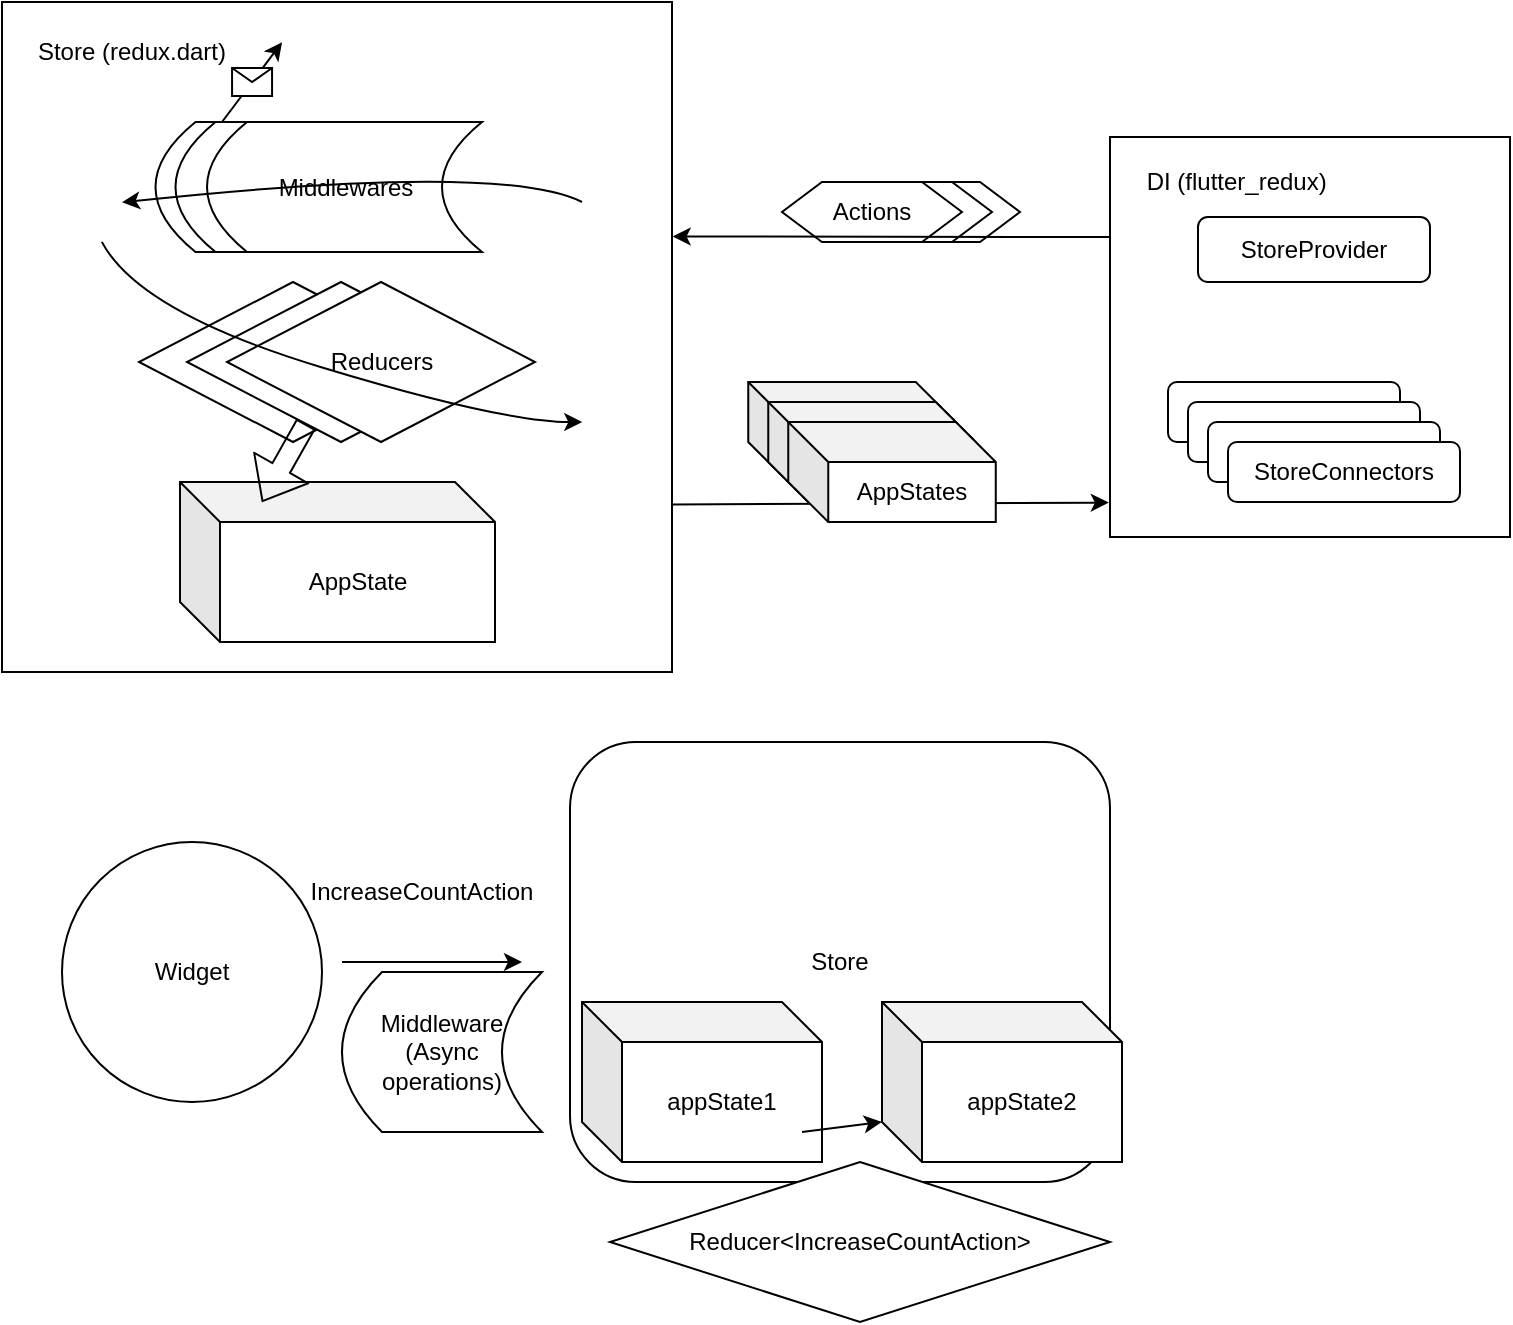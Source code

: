 <mxfile>
    <diagram id="1Q4B-TO9CIxree35RCEg" name="Page-1">
        <mxGraphModel dx="936" dy="519" grid="1" gridSize="10" guides="1" tooltips="1" connect="1" arrows="1" fold="1" page="1" pageScale="1" pageWidth="827" pageHeight="1169" math="0" shadow="0">
            <root>
                <mxCell id="0"/>
                <mxCell id="1" parent="0"/>
                <mxCell id="7" value="" style="whiteSpace=wrap;html=1;aspect=fixed;" parent="1" vertex="1">
                    <mxGeometry x="50" y="20" width="335" height="335" as="geometry"/>
                </mxCell>
                <mxCell id="5" value="" style="whiteSpace=wrap;html=1;aspect=fixed;" parent="1" vertex="1">
                    <mxGeometry x="604" y="87.5" width="200" height="200" as="geometry"/>
                </mxCell>
                <mxCell id="2" value="Store" style="rounded=1;whiteSpace=wrap;html=1;" parent="1" vertex="1">
                    <mxGeometry x="334" y="390" width="270" height="220" as="geometry"/>
                </mxCell>
                <mxCell id="3" value="StoreProvider" style="rounded=1;whiteSpace=wrap;html=1;" parent="1" vertex="1">
                    <mxGeometry x="648" y="127.5" width="116" height="32.5" as="geometry"/>
                </mxCell>
                <mxCell id="4" value="StoreConnectors" style="rounded=1;whiteSpace=wrap;html=1;" parent="1" vertex="1">
                    <mxGeometry x="633" y="210" width="116" height="30" as="geometry"/>
                </mxCell>
                <mxCell id="6" value="DI (flutter_redux)&amp;nbsp;" style="text;html=1;strokeColor=none;fillColor=none;align=center;verticalAlign=middle;whiteSpace=wrap;rounded=0;" parent="1" vertex="1">
                    <mxGeometry x="604" y="95" width="130" height="30" as="geometry"/>
                </mxCell>
                <mxCell id="9" value="AppState" style="shape=cube;whiteSpace=wrap;html=1;boundedLbl=1;backgroundOutline=1;darkOpacity=0.05;darkOpacity2=0.1;" parent="1" vertex="1">
                    <mxGeometry x="139" y="260" width="157.5" height="80" as="geometry"/>
                </mxCell>
                <mxCell id="10" value="Store (redux.dart)" style="text;html=1;strokeColor=none;fillColor=none;align=center;verticalAlign=middle;whiteSpace=wrap;rounded=0;" parent="1" vertex="1">
                    <mxGeometry x="60" y="30" width="110" height="30" as="geometry"/>
                </mxCell>
                <mxCell id="12" value="Widget" style="ellipse;whiteSpace=wrap;html=1;aspect=fixed;" parent="1" vertex="1">
                    <mxGeometry x="80" y="440" width="130" height="130" as="geometry"/>
                </mxCell>
                <mxCell id="14" value="" style="endArrow=classic;html=1;" parent="1" edge="1">
                    <mxGeometry width="50" height="50" relative="1" as="geometry">
                        <mxPoint x="220" y="500" as="sourcePoint"/>
                        <mxPoint x="310" y="500" as="targetPoint"/>
                    </mxGeometry>
                </mxCell>
                <mxCell id="15" value="IncreaseCountAction" style="text;html=1;strokeColor=none;fillColor=none;align=center;verticalAlign=middle;whiteSpace=wrap;rounded=0;" parent="1" vertex="1">
                    <mxGeometry x="230" y="450" width="60" height="30" as="geometry"/>
                </mxCell>
                <mxCell id="16" value="appState1" style="shape=cube;whiteSpace=wrap;html=1;boundedLbl=1;backgroundOutline=1;darkOpacity=0.05;darkOpacity2=0.1;" parent="1" vertex="1">
                    <mxGeometry x="340" y="520" width="120" height="80" as="geometry"/>
                </mxCell>
                <mxCell id="17" value="appState2" style="shape=cube;whiteSpace=wrap;html=1;boundedLbl=1;backgroundOutline=1;darkOpacity=0.05;darkOpacity2=0.1;" parent="1" vertex="1">
                    <mxGeometry x="490" y="520" width="120" height="80" as="geometry"/>
                </mxCell>
                <mxCell id="18" value="" style="endArrow=classic;html=1;entryX=0;entryY=0;entryDx=0;entryDy=60;entryPerimeter=0;" parent="1" target="17" edge="1">
                    <mxGeometry width="50" height="50" relative="1" as="geometry">
                        <mxPoint x="450" y="585" as="sourcePoint"/>
                        <mxPoint x="500" y="535" as="targetPoint"/>
                    </mxGeometry>
                </mxCell>
                <mxCell id="19" value="Reducer&amp;lt;IncreaseCountAction&amp;gt;" style="rhombus;whiteSpace=wrap;html=1;" parent="1" vertex="1">
                    <mxGeometry x="354" y="600" width="250" height="80" as="geometry"/>
                </mxCell>
                <mxCell id="26" value="Middleware&lt;br&gt;(Async operations)" style="shape=dataStorage;whiteSpace=wrap;html=1;fixedSize=1;" parent="1" vertex="1">
                    <mxGeometry x="220" y="505" width="100" height="80" as="geometry"/>
                </mxCell>
                <mxCell id="27" value="Middlewares" style="shape=dataStorage;whiteSpace=wrap;html=1;fixedSize=1;" vertex="1" parent="1">
                    <mxGeometry x="126.75" y="80" width="137.5" height="65" as="geometry"/>
                </mxCell>
                <mxCell id="28" value="Reducers" style="rhombus;whiteSpace=wrap;html=1;" vertex="1" parent="1">
                    <mxGeometry x="118.5" y="160" width="154" height="80" as="geometry"/>
                </mxCell>
                <mxCell id="29" value="Reducers" style="rhombus;whiteSpace=wrap;html=1;" vertex="1" parent="1">
                    <mxGeometry x="142.5" y="160" width="154" height="80" as="geometry"/>
                </mxCell>
                <mxCell id="30" value="Reducers" style="rhombus;whiteSpace=wrap;html=1;" vertex="1" parent="1">
                    <mxGeometry x="162.5" y="160" width="154" height="80" as="geometry"/>
                </mxCell>
                <mxCell id="31" value="Middlewares" style="shape=dataStorage;whiteSpace=wrap;html=1;fixedSize=1;" vertex="1" parent="1">
                    <mxGeometry x="136.75" y="80" width="137.5" height="65" as="geometry"/>
                </mxCell>
                <mxCell id="32" value="Middlewares" style="shape=dataStorage;whiteSpace=wrap;html=1;fixedSize=1;" vertex="1" parent="1">
                    <mxGeometry x="152.5" y="80" width="137.5" height="65" as="geometry"/>
                </mxCell>
                <mxCell id="33" value="Actions" style="shape=hexagon;perimeter=hexagonPerimeter2;whiteSpace=wrap;html=1;fixedSize=1;" vertex="1" parent="1">
                    <mxGeometry x="469" y="110" width="90" height="30" as="geometry"/>
                </mxCell>
                <mxCell id="34" value="Actions" style="shape=hexagon;perimeter=hexagonPerimeter2;whiteSpace=wrap;html=1;fixedSize=1;" vertex="1" parent="1">
                    <mxGeometry x="455" y="110" width="90" height="30" as="geometry"/>
                </mxCell>
                <mxCell id="36" value="Actions" style="shape=hexagon;perimeter=hexagonPerimeter2;whiteSpace=wrap;html=1;fixedSize=1;" vertex="1" parent="1">
                    <mxGeometry x="440" y="110" width="90" height="30" as="geometry"/>
                </mxCell>
                <mxCell id="37" value="" style="endArrow=classic;html=1;exitX=0;exitY=0.25;exitDx=0;exitDy=0;entryX=1.001;entryY=0.35;entryDx=0;entryDy=0;entryPerimeter=0;" edge="1" parent="1" source="5" target="7">
                    <mxGeometry width="50" height="50" relative="1" as="geometry">
                        <mxPoint x="410" y="210" as="sourcePoint"/>
                        <mxPoint x="460" y="160" as="targetPoint"/>
                    </mxGeometry>
                </mxCell>
                <mxCell id="42" value="StoreConnectors" style="rounded=1;whiteSpace=wrap;html=1;" vertex="1" parent="1">
                    <mxGeometry x="643" y="220" width="116" height="30" as="geometry"/>
                </mxCell>
                <mxCell id="43" value="StoreConnectors" style="rounded=1;whiteSpace=wrap;html=1;" vertex="1" parent="1">
                    <mxGeometry x="653" y="230" width="116" height="30" as="geometry"/>
                </mxCell>
                <mxCell id="44" value="StoreConnectors" style="rounded=1;whiteSpace=wrap;html=1;" vertex="1" parent="1">
                    <mxGeometry x="663" y="240" width="116" height="30" as="geometry"/>
                </mxCell>
                <mxCell id="45" value="" style="endArrow=classic;html=1;exitX=1;exitY=0.75;exitDx=0;exitDy=0;entryX=-0.003;entryY=0.914;entryDx=0;entryDy=0;entryPerimeter=0;" edge="1" parent="1" source="7" target="5">
                    <mxGeometry width="50" height="50" relative="1" as="geometry">
                        <mxPoint x="430" y="290" as="sourcePoint"/>
                        <mxPoint x="480" y="240" as="targetPoint"/>
                    </mxGeometry>
                </mxCell>
                <mxCell id="46" value="AppStates" style="shape=cube;whiteSpace=wrap;html=1;boundedLbl=1;backgroundOutline=1;darkOpacity=0.05;darkOpacity2=0.1;" vertex="1" parent="1">
                    <mxGeometry x="423.13" y="210" width="103.75" height="50" as="geometry"/>
                </mxCell>
                <mxCell id="47" value="AppStates" style="shape=cube;whiteSpace=wrap;html=1;boundedLbl=1;backgroundOutline=1;darkOpacity=0.05;darkOpacity2=0.1;" vertex="1" parent="1">
                    <mxGeometry x="433.13" y="220" width="103.75" height="50" as="geometry"/>
                </mxCell>
                <mxCell id="48" value="AppStates" style="shape=cube;whiteSpace=wrap;html=1;boundedLbl=1;backgroundOutline=1;darkOpacity=0.05;darkOpacity2=0.1;" vertex="1" parent="1">
                    <mxGeometry x="443.13" y="230" width="103.75" height="50" as="geometry"/>
                </mxCell>
                <mxCell id="49" value="" style="curved=1;endArrow=classic;html=1;entryX=0.179;entryY=0.299;entryDx=0;entryDy=0;entryPerimeter=0;" edge="1" parent="1" target="7">
                    <mxGeometry width="50" height="50" relative="1" as="geometry">
                        <mxPoint x="340" y="120" as="sourcePoint"/>
                        <mxPoint x="360" y="70" as="targetPoint"/>
                        <Array as="points">
                            <mxPoint x="300" y="100"/>
                        </Array>
                    </mxGeometry>
                </mxCell>
                <mxCell id="50" value="" style="curved=1;endArrow=classic;html=1;entryX=0.866;entryY=0.627;entryDx=0;entryDy=0;entryPerimeter=0;exitX=0.149;exitY=0.358;exitDx=0;exitDy=0;exitPerimeter=0;" edge="1" parent="1" source="7" target="7">
                    <mxGeometry width="50" height="50" relative="1" as="geometry">
                        <mxPoint x="68.5" y="175" as="sourcePoint"/>
                        <mxPoint x="118.5" y="125" as="targetPoint"/>
                        <Array as="points">
                            <mxPoint x="118.5" y="175"/>
                            <mxPoint x="300" y="230"/>
                        </Array>
                    </mxGeometry>
                </mxCell>
                <mxCell id="51" value="" style="endArrow=classic;html=1;entryX=0.418;entryY=0.06;entryDx=0;entryDy=0;entryPerimeter=0;" edge="1" parent="1" target="7">
                    <mxGeometry relative="1" as="geometry">
                        <mxPoint x="160" y="80" as="sourcePoint"/>
                        <mxPoint x="255.5" y="70" as="targetPoint"/>
                    </mxGeometry>
                </mxCell>
                <mxCell id="52" value="" style="shape=message;html=1;outlineConnect=0;" vertex="1" parent="51">
                    <mxGeometry width="20" height="14" relative="1" as="geometry">
                        <mxPoint x="-10" y="-7" as="offset"/>
                    </mxGeometry>
                </mxCell>
                <mxCell id="53" value="" style="shape=flexArrow;endArrow=classic;html=1;" edge="1" parent="1" source="29">
                    <mxGeometry width="50" height="50" relative="1" as="geometry">
                        <mxPoint x="130" y="270" as="sourcePoint"/>
                        <mxPoint x="180" y="270" as="targetPoint"/>
                    </mxGeometry>
                </mxCell>
            </root>
        </mxGraphModel>
    </diagram>
</mxfile>